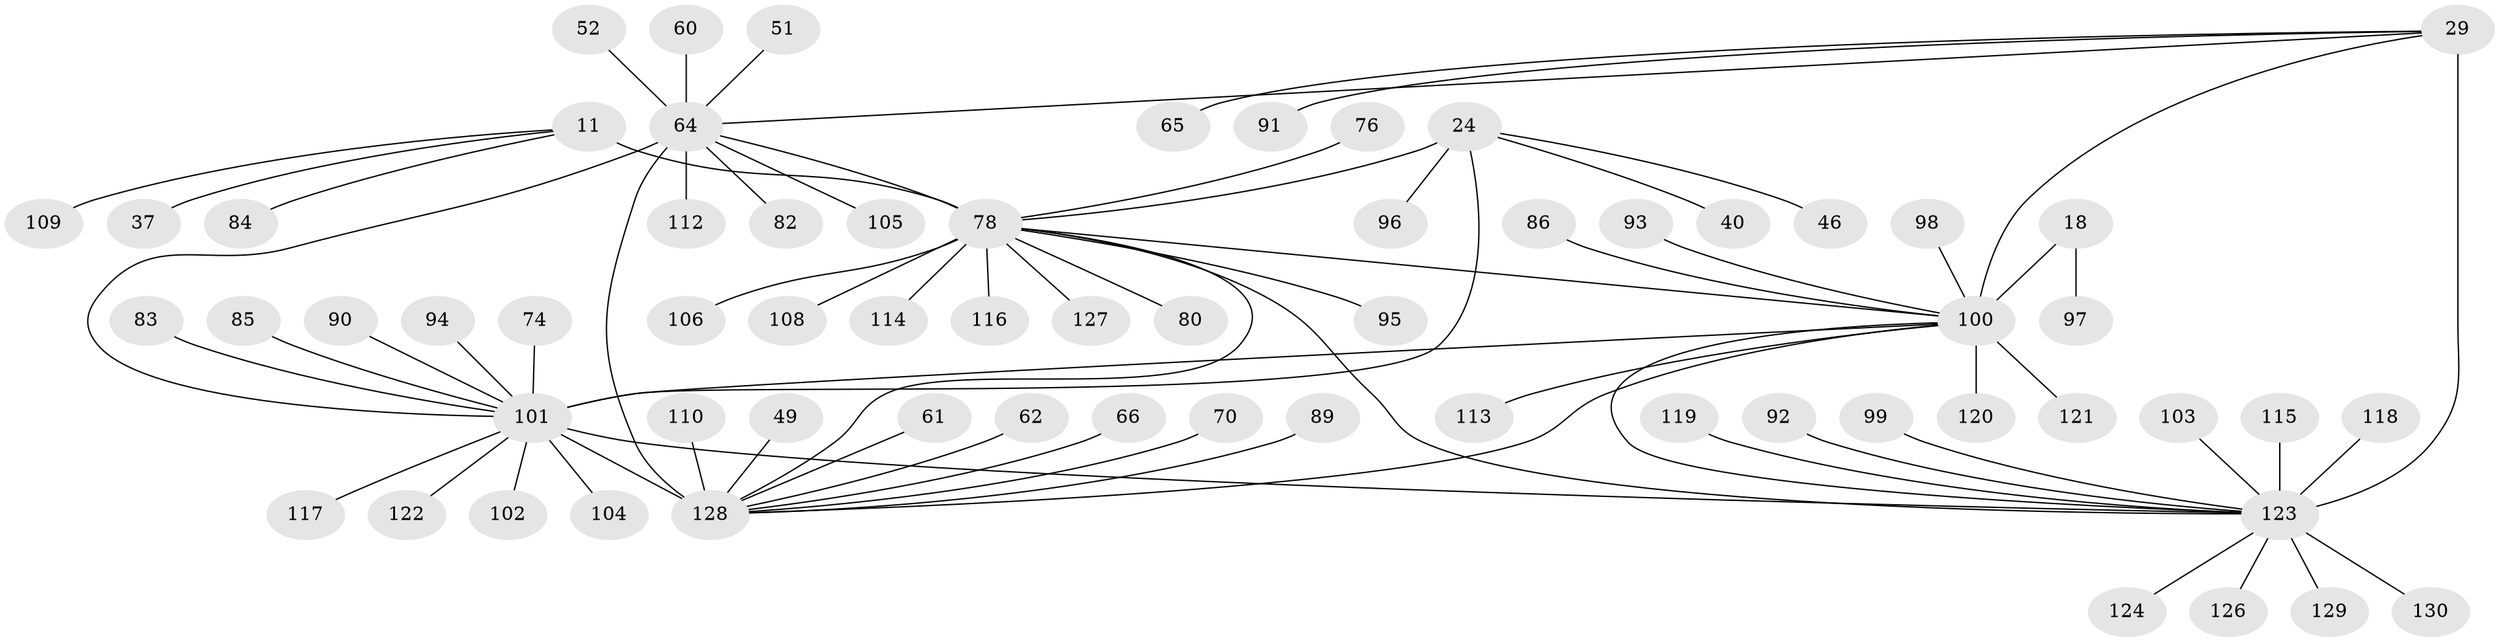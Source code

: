 // original degree distribution, {8: 0.05384615384615385, 12: 0.023076923076923078, 10: 0.046153846153846156, 6: 0.015384615384615385, 9: 0.038461538461538464, 7: 0.038461538461538464, 13: 0.007692307692307693, 5: 0.007692307692307693, 2: 0.09230769230769231, 1: 0.6461538461538462, 4: 0.015384615384615385, 3: 0.015384615384615385}
// Generated by graph-tools (version 1.1) at 2025/54/03/09/25 04:54:17]
// undirected, 65 vertices, 73 edges
graph export_dot {
graph [start="1"]
  node [color=gray90,style=filled];
  11 [super="+7"];
  18 [super="+16"];
  24 [super="+22"];
  29 [super="+27"];
  37;
  40;
  46;
  49;
  51;
  52;
  60;
  61;
  62 [super="+31"];
  64 [super="+5+42+48"];
  65;
  66;
  70;
  74;
  76;
  78 [super="+58+9+12+38+39+63+67"];
  80;
  82;
  83;
  84;
  85;
  86;
  89;
  90;
  91;
  92;
  93;
  94;
  95 [super="+72"];
  96;
  97;
  98;
  99;
  100 [super="+17+34+77+79+15+41+59"];
  101 [super="+71"];
  102;
  103;
  104;
  105;
  106;
  108;
  109;
  110;
  112;
  113;
  114;
  115;
  116;
  117 [super="+111"];
  118;
  119;
  120;
  121;
  122 [super="+88"];
  123 [super="+30+44+53+69+73+75+87"];
  124;
  126;
  127 [super="+125"];
  128 [super="+81+107+32+35"];
  129;
  130;
  11 -- 37;
  11 -- 84;
  11 -- 109;
  11 -- 78 [weight=8];
  18 -- 97;
  18 -- 100 [weight=8];
  24 -- 46;
  24 -- 78 [weight=2];
  24 -- 96;
  24 -- 40;
  24 -- 101 [weight=8];
  29 -- 65;
  29 -- 100;
  29 -- 91;
  29 -- 123 [weight=8];
  29 -- 64;
  49 -- 128;
  51 -- 64;
  52 -- 64;
  60 -- 64;
  61 -- 128;
  62 -- 128;
  64 -- 105;
  64 -- 78;
  64 -- 112;
  64 -- 82;
  64 -- 128 [weight=8];
  64 -- 101;
  66 -- 128;
  70 -- 128;
  74 -- 101;
  76 -- 78;
  78 -- 123 [weight=2];
  78 -- 128;
  78 -- 106;
  78 -- 116;
  78 -- 108;
  78 -- 80;
  78 -- 114;
  78 -- 95;
  78 -- 127;
  78 -- 100;
  83 -- 101;
  85 -- 101;
  86 -- 100;
  89 -- 128;
  90 -- 101;
  92 -- 123;
  93 -- 100;
  94 -- 101;
  98 -- 100;
  99 -- 123;
  100 -- 113;
  100 -- 120;
  100 -- 121;
  100 -- 123;
  100 -- 128;
  100 -- 101 [weight=2];
  101 -- 128;
  101 -- 102;
  101 -- 104;
  101 -- 117;
  101 -- 122;
  101 -- 123 [weight=2];
  103 -- 123;
  110 -- 128;
  115 -- 123;
  118 -- 123;
  119 -- 123;
  123 -- 129;
  123 -- 130;
  123 -- 124;
  123 -- 126;
}
